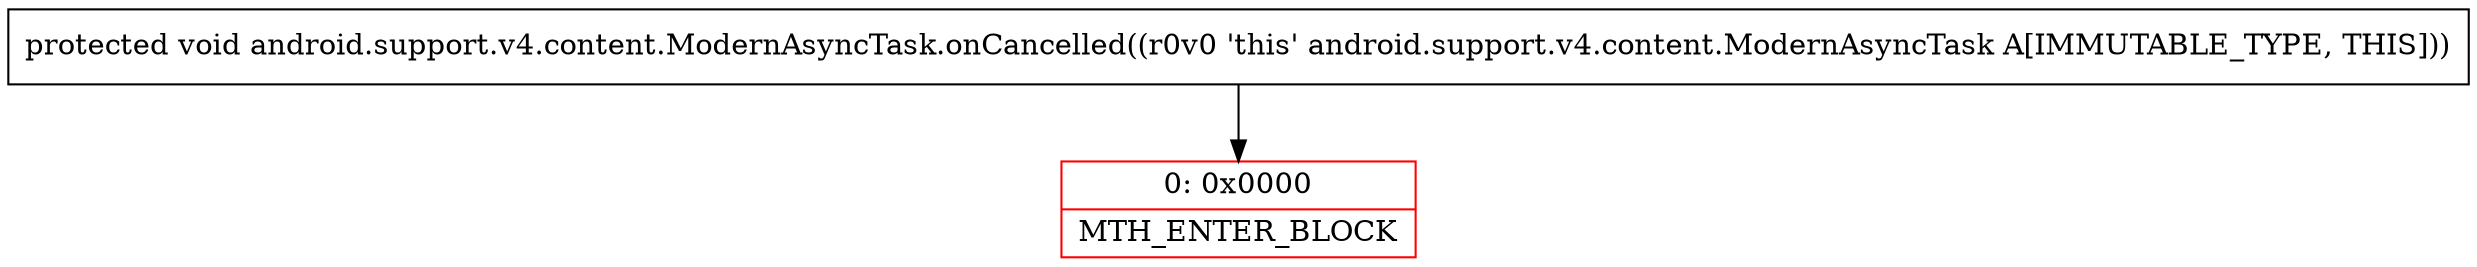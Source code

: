 digraph "CFG forandroid.support.v4.content.ModernAsyncTask.onCancelled()V" {
subgraph cluster_Region_2071855586 {
label = "R(0)";
node [shape=record,color=blue];
}
Node_0 [shape=record,color=red,label="{0\:\ 0x0000|MTH_ENTER_BLOCK\l}"];
MethodNode[shape=record,label="{protected void android.support.v4.content.ModernAsyncTask.onCancelled((r0v0 'this' android.support.v4.content.ModernAsyncTask A[IMMUTABLE_TYPE, THIS])) }"];
MethodNode -> Node_0;
}

